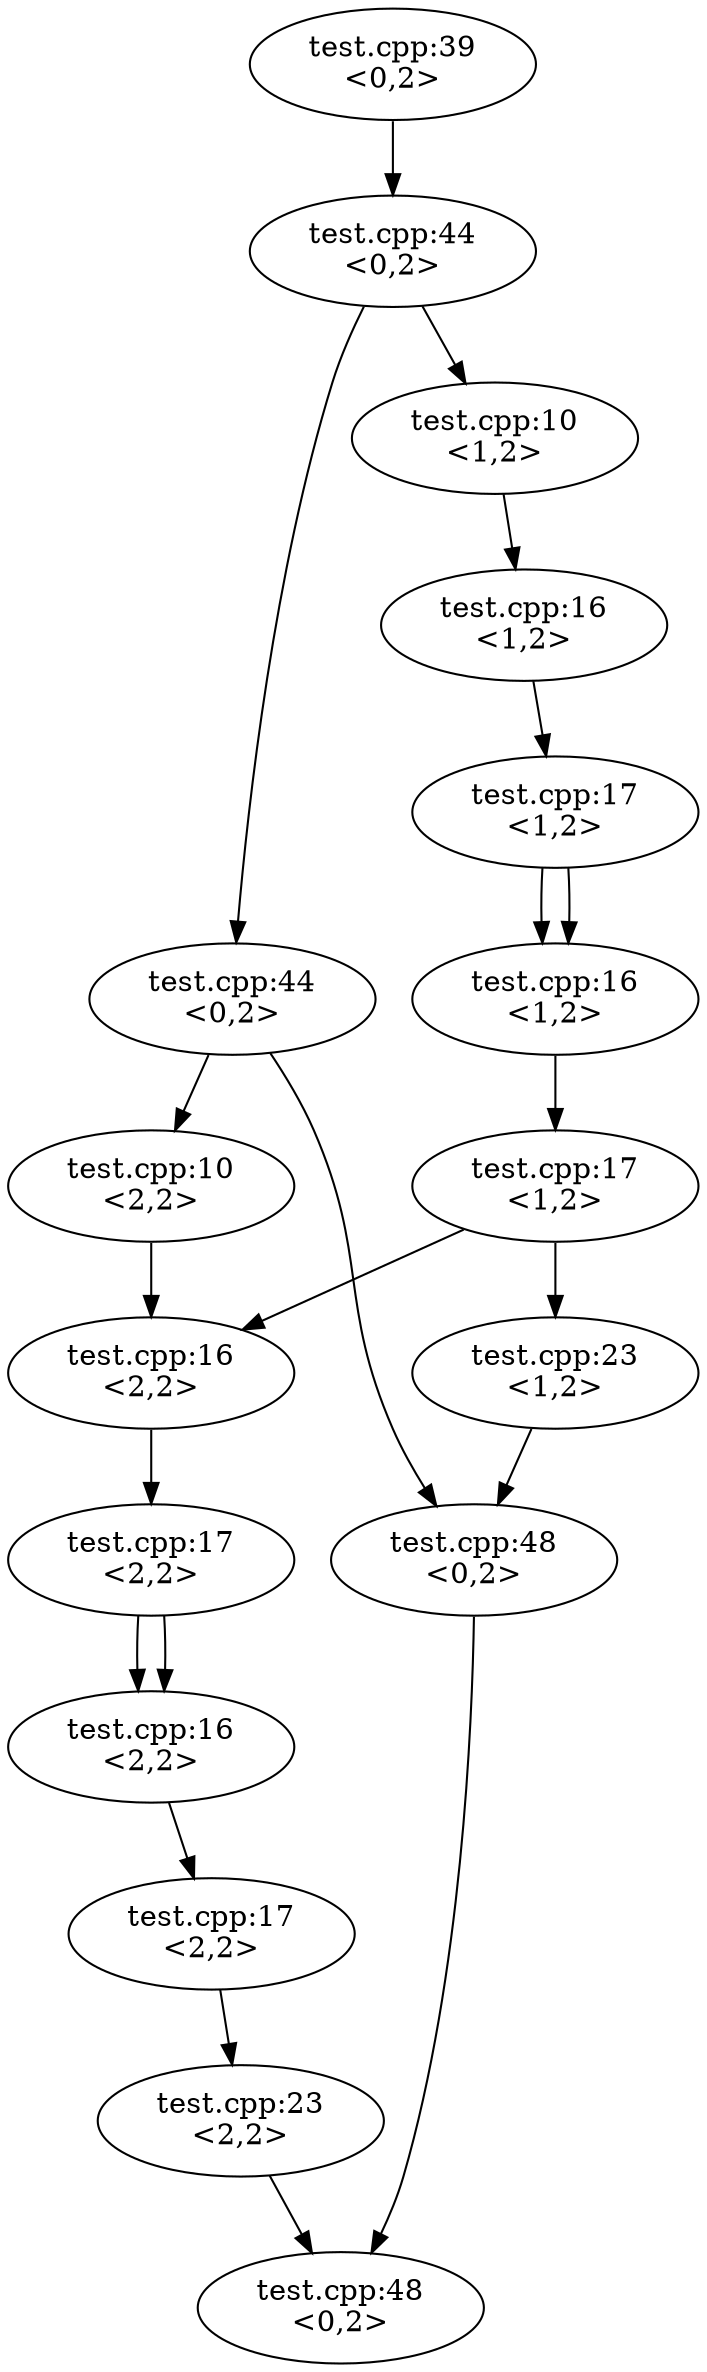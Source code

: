 digraph G {
  n1 -> n2;
  n2 -> n3;
  n2 -> n4;
  n4 -> n5;
  n3 -> n6;
  n6 -> n7;
  n7 -> n8;
  n7 -> n8;
  n8 -> n9;
  n9 -> n10;
  n4 -> n11;
  n10 -> n11;
  n5 -> n12;
  n9 -> n12;
  n12 -> n13;
  n13 -> n14;
  n13 -> n14;
  n14 -> n15;
  n15 -> n16;
  n11 -> n17;
  n16 -> n17;
  n1 [label="test.cpp:39\n<0,2>"];
  n2 [label="test.cpp:44\n<0,2>"];
  n3 [label="test.cpp:10\n<1,2>"];
  n4 [label="test.cpp:44\n<0,2>"];
  n5 [label="test.cpp:10\n<2,2>"];
  n6 [label="test.cpp:16\n<1,2>"];
  n7 [label="test.cpp:17\n<1,2>"];
  n8 [label="test.cpp:16\n<1,2>"];
  n9 [label="test.cpp:17\n<1,2>"];
  n10 [label="test.cpp:23\n<1,2>"];
  n11 [label="test.cpp:48\n<0,2>"];
  n12 [label="test.cpp:16\n<2,2>"];
  n13 [label="test.cpp:17\n<2,2>"];
  n14 [label="test.cpp:16\n<2,2>"];
  n15 [label="test.cpp:17\n<2,2>"];
  n16 [label="test.cpp:23\n<2,2>"];
  n17 [label="test.cpp:48\n<0,2>"];
}
